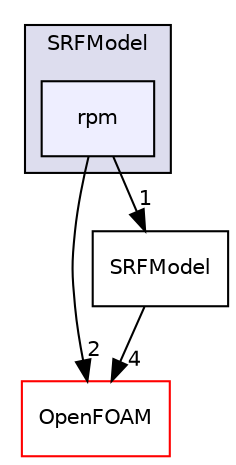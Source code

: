 digraph "src/finiteVolume/cfdTools/general/SRF/SRFModel/rpm" {
  bgcolor=transparent;
  compound=true
  node [ fontsize="10", fontname="Helvetica"];
  edge [ labelfontsize="10", labelfontname="Helvetica"];
  subgraph clusterdir_d3c6f5247a3bbdb19cd7c66f286a8e07 {
    graph [ bgcolor="#ddddee", pencolor="black", label="SRFModel" fontname="Helvetica", fontsize="10", URL="dir_d3c6f5247a3bbdb19cd7c66f286a8e07.html"]
  dir_2c87c7a5aec80509a31048aaf9f6c85b [shape=box, label="rpm", style="filled", fillcolor="#eeeeff", pencolor="black", URL="dir_2c87c7a5aec80509a31048aaf9f6c85b.html"];
  }
  dir_c5473ff19b20e6ec4dfe5c310b3778a8 [shape=box label="OpenFOAM" color="red" URL="dir_c5473ff19b20e6ec4dfe5c310b3778a8.html"];
  dir_251430b7167971e010b3c0deec10b79f [shape=box label="SRFModel" URL="dir_251430b7167971e010b3c0deec10b79f.html"];
  dir_2c87c7a5aec80509a31048aaf9f6c85b->dir_c5473ff19b20e6ec4dfe5c310b3778a8 [headlabel="2", labeldistance=1.5 headhref="dir_000925_001950.html"];
  dir_2c87c7a5aec80509a31048aaf9f6c85b->dir_251430b7167971e010b3c0deec10b79f [headlabel="1", labeldistance=1.5 headhref="dir_000925_000926.html"];
  dir_251430b7167971e010b3c0deec10b79f->dir_c5473ff19b20e6ec4dfe5c310b3778a8 [headlabel="4", labeldistance=1.5 headhref="dir_000926_001950.html"];
}
